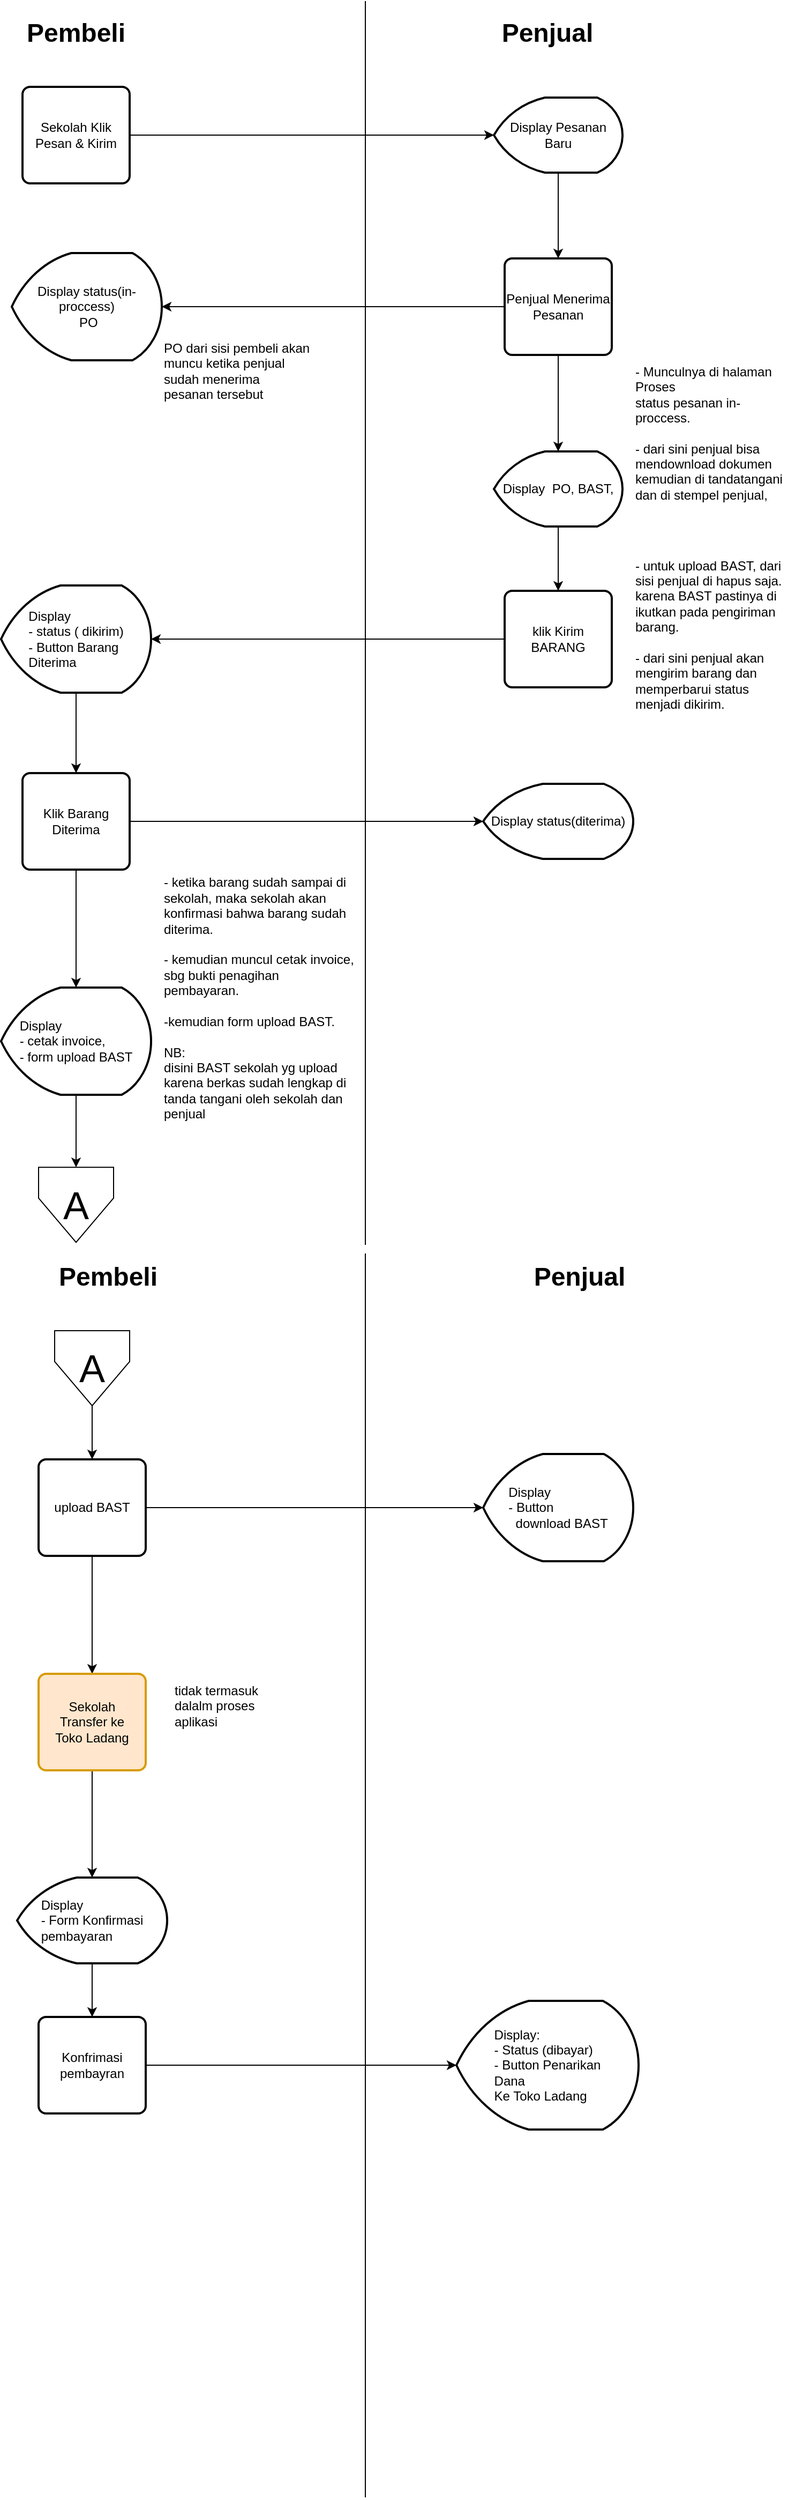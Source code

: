 <mxfile version="12.4.2" type="device" pages="1"><diagram id="bQNjIFgdqXhfzai3ImH4" name="Page-1"><mxGraphModel dx="920" dy="612" grid="1" gridSize="10" guides="1" tooltips="1" connect="1" arrows="1" fold="1" page="1" pageScale="1" pageWidth="827" pageHeight="1169" math="0" shadow="0"><root><mxCell id="0"/><mxCell id="1" parent="0"/><mxCell id="8NSsvKZRu3ALmK2wy1-5-13" style="edgeStyle=orthogonalEdgeStyle;rounded=0;orthogonalLoop=1;jettySize=auto;html=1;" edge="1" parent="1" source="8NSsvKZRu3ALmK2wy1-5-5" target="8NSsvKZRu3ALmK2wy1-5-7"><mxGeometry relative="1" as="geometry"/></mxCell><mxCell id="8NSsvKZRu3ALmK2wy1-5-5" value="Sekolah Klik Pesan &amp;amp; Kirim" style="rounded=1;whiteSpace=wrap;html=1;absoluteArcSize=1;arcSize=14;strokeWidth=2;fillColor=none;" vertex="1" parent="1"><mxGeometry x="80" y="80" width="100" height="90" as="geometry"/></mxCell><mxCell id="8z4v2yMz8odQWTCTgIxy-1" style="edgeStyle=orthogonalEdgeStyle;rounded=0;orthogonalLoop=1;jettySize=auto;html=1;entryX=0.5;entryY=0;entryDx=0;entryDy=0;entryPerimeter=0;" edge="1" parent="1" source="8NSsvKZRu3ALmK2wy1-5-6" target="8NSsvKZRu3ALmK2wy1-5-15"><mxGeometry relative="1" as="geometry"/></mxCell><mxCell id="8z4v2yMz8odQWTCTgIxy-3" style="edgeStyle=orthogonalEdgeStyle;rounded=0;orthogonalLoop=1;jettySize=auto;html=1;entryX=1;entryY=0.5;entryDx=0;entryDy=0;entryPerimeter=0;" edge="1" parent="1" source="8NSsvKZRu3ALmK2wy1-5-6" target="8z4v2yMz8odQWTCTgIxy-2"><mxGeometry relative="1" as="geometry"/></mxCell><mxCell id="8NSsvKZRu3ALmK2wy1-5-6" value="Penjual Menerima Pesanan" style="rounded=1;whiteSpace=wrap;html=1;absoluteArcSize=1;arcSize=14;strokeWidth=2;fillColor=none;" vertex="1" parent="1"><mxGeometry x="530" y="240" width="100" height="90" as="geometry"/></mxCell><mxCell id="8NSsvKZRu3ALmK2wy1-5-14" style="edgeStyle=orthogonalEdgeStyle;rounded=0;orthogonalLoop=1;jettySize=auto;html=1;entryX=0.5;entryY=0;entryDx=0;entryDy=0;" edge="1" parent="1" source="8NSsvKZRu3ALmK2wy1-5-7" target="8NSsvKZRu3ALmK2wy1-5-6"><mxGeometry relative="1" as="geometry"/></mxCell><mxCell id="8NSsvKZRu3ALmK2wy1-5-7" value="Display Pesanan Baru" style="strokeWidth=2;html=1;shape=mxgraph.flowchart.display;whiteSpace=wrap;fillColor=none;" vertex="1" parent="1"><mxGeometry x="520" y="90" width="120" height="70" as="geometry"/></mxCell><mxCell id="8NSsvKZRu3ALmK2wy1-5-8" value="&lt;b&gt;&lt;font style=&quot;font-size: 24px&quot;&gt;Pembeli&lt;/font&gt;&lt;/b&gt;" style="text;html=1;strokeColor=none;fillColor=none;align=center;verticalAlign=middle;whiteSpace=wrap;rounded=0;" vertex="1" parent="1"><mxGeometry x="80" y="20" width="100" height="20" as="geometry"/></mxCell><mxCell id="8NSsvKZRu3ALmK2wy1-5-10" value="&lt;b&gt;&lt;font style=&quot;font-size: 24px&quot;&gt;Penjual&lt;br&gt;&lt;/font&gt;&lt;/b&gt;" style="text;html=1;strokeColor=none;fillColor=none;align=center;verticalAlign=middle;whiteSpace=wrap;rounded=0;" vertex="1" parent="1"><mxGeometry x="520" y="20" width="100" height="20" as="geometry"/></mxCell><mxCell id="8NSsvKZRu3ALmK2wy1-5-11" value="" style="endArrow=none;html=1;" edge="1" parent="1"><mxGeometry width="50" height="50" relative="1" as="geometry"><mxPoint x="400" y="1160" as="sourcePoint"/><mxPoint x="400" as="targetPoint"/></mxGeometry></mxCell><mxCell id="tIR511N9QpP3hnIcQ3jv-3" style="edgeStyle=orthogonalEdgeStyle;rounded=0;orthogonalLoop=1;jettySize=auto;html=1;entryX=0.5;entryY=0;entryDx=0;entryDy=0;" edge="1" parent="1" source="8NSsvKZRu3ALmK2wy1-5-15" target="tIR511N9QpP3hnIcQ3jv-2"><mxGeometry relative="1" as="geometry"/></mxCell><mxCell id="8NSsvKZRu3ALmK2wy1-5-15" value="Display&amp;nbsp; PO, BAST," style="strokeWidth=2;html=1;shape=mxgraph.flowchart.display;whiteSpace=wrap;fillColor=none;" vertex="1" parent="1"><mxGeometry x="520" y="420" width="120" height="70" as="geometry"/></mxCell><mxCell id="8z4v2yMz8odQWTCTgIxy-2" value="Display status(in-proccess)&lt;br&gt;&amp;nbsp;PO" style="strokeWidth=2;html=1;shape=mxgraph.flowchart.display;whiteSpace=wrap;fillColor=none;" vertex="1" parent="1"><mxGeometry x="70" y="235" width="140" height="100" as="geometry"/></mxCell><mxCell id="tIR511N9QpP3hnIcQ3jv-1" value="- Munculnya di halaman Proses&amp;nbsp;&lt;br&gt;status pesanan in-proccess.&lt;br&gt;&lt;br&gt;- dari sini penjual bisa mendownload dokumen kemudian di tandatangani dan di stempel penjual,&amp;nbsp;" style="text;html=1;strokeColor=none;fillColor=none;align=left;verticalAlign=middle;whiteSpace=wrap;rounded=0;" vertex="1" parent="1"><mxGeometry x="650" y="320" width="150" height="165" as="geometry"/></mxCell><mxCell id="tIR511N9QpP3hnIcQ3jv-18" style="edgeStyle=orthogonalEdgeStyle;rounded=0;orthogonalLoop=1;jettySize=auto;html=1;entryX=1;entryY=0.5;entryDx=0;entryDy=0;entryPerimeter=0;" edge="1" parent="1" source="tIR511N9QpP3hnIcQ3jv-2" target="tIR511N9QpP3hnIcQ3jv-17"><mxGeometry relative="1" as="geometry"/></mxCell><mxCell id="tIR511N9QpP3hnIcQ3jv-2" value="klik Kirim BARANG" style="rounded=1;whiteSpace=wrap;html=1;absoluteArcSize=1;arcSize=14;strokeWidth=2;fillColor=none;" vertex="1" parent="1"><mxGeometry x="530" y="550" width="100" height="90" as="geometry"/></mxCell><mxCell id="tIR511N9QpP3hnIcQ3jv-4" value="- untuk upload BAST, dari sisi penjual di hapus saja. karena BAST pastinya di ikutkan pada pengiriman barang.&lt;br&gt;&lt;br&gt;- dari sini penjual akan mengirim barang dan memperbarui status menjadi dikirim." style="text;html=1;strokeColor=none;fillColor=none;align=left;verticalAlign=middle;whiteSpace=wrap;rounded=0;" vertex="1" parent="1"><mxGeometry x="650" y="512.5" width="150" height="157.5" as="geometry"/></mxCell><mxCell id="tIR511N9QpP3hnIcQ3jv-13" style="edgeStyle=orthogonalEdgeStyle;rounded=0;orthogonalLoop=1;jettySize=auto;html=1;entryX=0;entryY=0.5;entryDx=0;entryDy=0;entryPerimeter=0;" edge="1" parent="1" source="tIR511N9QpP3hnIcQ3jv-7" target="tIR511N9QpP3hnIcQ3jv-12"><mxGeometry relative="1" as="geometry"/></mxCell><mxCell id="tIR511N9QpP3hnIcQ3jv-20" style="edgeStyle=orthogonalEdgeStyle;rounded=0;orthogonalLoop=1;jettySize=auto;html=1;entryX=0.5;entryY=0;entryDx=0;entryDy=0;entryPerimeter=0;" edge="1" parent="1" source="tIR511N9QpP3hnIcQ3jv-7" target="tIR511N9QpP3hnIcQ3jv-16"><mxGeometry relative="1" as="geometry"/></mxCell><mxCell id="tIR511N9QpP3hnIcQ3jv-7" value="Klik Barang Diterima" style="rounded=1;whiteSpace=wrap;html=1;absoluteArcSize=1;arcSize=14;strokeWidth=2;fillColor=none;" vertex="1" parent="1"><mxGeometry x="80" y="720" width="100" height="90" as="geometry"/></mxCell><mxCell id="tIR511N9QpP3hnIcQ3jv-9" value="PO dari sisi pembeli akan muncu ketika penjual sudah menerima pesanan tersebut" style="text;html=1;strokeColor=none;fillColor=none;align=left;verticalAlign=middle;whiteSpace=wrap;rounded=0;" vertex="1" parent="1"><mxGeometry x="210" y="310" width="140" height="70" as="geometry"/></mxCell><mxCell id="tIR511N9QpP3hnIcQ3jv-12" value="Display status(diterima)" style="strokeWidth=2;html=1;shape=mxgraph.flowchart.display;whiteSpace=wrap;fillColor=none;" vertex="1" parent="1"><mxGeometry x="510" y="730" width="140" height="70" as="geometry"/></mxCell><mxCell id="evDZZ3ADQocJi3bmxAXv-7" style="edgeStyle=orthogonalEdgeStyle;rounded=0;orthogonalLoop=1;jettySize=auto;html=1;entryX=0.5;entryY=0;entryDx=0;entryDy=0;" edge="1" parent="1" source="tIR511N9QpP3hnIcQ3jv-16" target="evDZZ3ADQocJi3bmxAXv-6"><mxGeometry relative="1" as="geometry"/></mxCell><mxCell id="tIR511N9QpP3hnIcQ3jv-16" value="&lt;div style=&quot;text-align: left&quot;&gt;&lt;span&gt;Display&lt;/span&gt;&lt;/div&gt;&lt;div style=&quot;text-align: left&quot;&gt;&lt;span&gt;- cetak invoice,&lt;/span&gt;&lt;/div&gt;&lt;div style=&quot;text-align: left&quot;&gt;&lt;span&gt;- form upload BAST&lt;/span&gt;&lt;/div&gt;" style="strokeWidth=2;html=1;shape=mxgraph.flowchart.display;whiteSpace=wrap;fillColor=none;" vertex="1" parent="1"><mxGeometry x="60" y="920" width="140" height="100" as="geometry"/></mxCell><mxCell id="tIR511N9QpP3hnIcQ3jv-19" style="edgeStyle=orthogonalEdgeStyle;rounded=0;orthogonalLoop=1;jettySize=auto;html=1;entryX=0.5;entryY=0;entryDx=0;entryDy=0;" edge="1" parent="1" source="tIR511N9QpP3hnIcQ3jv-17" target="tIR511N9QpP3hnIcQ3jv-7"><mxGeometry relative="1" as="geometry"/></mxCell><mxCell id="tIR511N9QpP3hnIcQ3jv-17" value="&lt;div style=&quot;text-align: left&quot;&gt;&lt;span&gt;Display&lt;/span&gt;&lt;/div&gt;&lt;div style=&quot;text-align: left&quot;&gt;&lt;span&gt;- status ( dikirim)&lt;/span&gt;&lt;/div&gt;&lt;div style=&quot;text-align: left&quot;&gt;&lt;span&gt;- Button Barang&amp;nbsp;&lt;/span&gt;&lt;/div&gt;&lt;div style=&quot;text-align: left&quot;&gt;&lt;span&gt;Diterima&lt;/span&gt;&lt;/div&gt;" style="strokeWidth=2;html=1;shape=mxgraph.flowchart.display;whiteSpace=wrap;fillColor=none;" vertex="1" parent="1"><mxGeometry x="60" y="545" width="140" height="100" as="geometry"/></mxCell><mxCell id="evDZZ3ADQocJi3bmxAXv-1" value="- ketika barang sudah sampai di sekolah, maka sekolah akan konfirmasi bahwa barang sudah diterima.&lt;br&gt;&lt;br&gt;- kemudian muncul cetak invoice, sbg bukti penagihan pembayaran.&lt;br&gt;&lt;br&gt;-kemudian form upload BAST.&lt;br&gt;&lt;br&gt;NB:&lt;br&gt;disini BAST sekolah yg upload karena berkas sudah lengkap di tanda tangani oleh sekolah dan penjual" style="text;html=1;strokeColor=none;fillColor=none;align=left;verticalAlign=middle;whiteSpace=wrap;rounded=0;" vertex="1" parent="1"><mxGeometry x="210" y="780" width="180" height="300" as="geometry"/></mxCell><mxCell id="evDZZ3ADQocJi3bmxAXv-3" value="&lt;div style=&quot;text-align: left&quot;&gt;&lt;span&gt;Display&lt;/span&gt;&lt;/div&gt;&lt;div style=&quot;text-align: left&quot;&gt;&lt;span&gt;- Button&amp;nbsp;&lt;/span&gt;&lt;/div&gt;&lt;div style=&quot;text-align: left&quot;&gt;&lt;span&gt;&amp;nbsp; download&lt;/span&gt;&lt;span&gt;&amp;nbsp;BAST&lt;/span&gt;&lt;/div&gt;" style="strokeWidth=2;html=1;shape=mxgraph.flowchart.display;whiteSpace=wrap;fillColor=none;" vertex="1" parent="1"><mxGeometry x="510" y="1355" width="140" height="100" as="geometry"/></mxCell><mxCell id="evDZZ3ADQocJi3bmxAXv-6" value="&lt;font style=&quot;font-size: 36px&quot;&gt;A&lt;/font&gt;" style="shape=offPageConnector;whiteSpace=wrap;html=1;fillColor=none;align=center;size=0.589;" vertex="1" parent="1"><mxGeometry x="95" y="1087.59" width="70" height="70" as="geometry"/></mxCell><mxCell id="evDZZ3ADQocJi3bmxAXv-8" value="" style="endArrow=none;html=1;" edge="1" parent="1"><mxGeometry width="50" height="50" relative="1" as="geometry"><mxPoint x="400" y="2328" as="sourcePoint"/><mxPoint x="400" y="1168" as="targetPoint"/></mxGeometry></mxCell><mxCell id="evDZZ3ADQocJi3bmxAXv-9" value="&lt;b&gt;&lt;font style=&quot;font-size: 24px&quot;&gt;Pembeli&lt;/font&gt;&lt;/b&gt;" style="text;html=1;strokeColor=none;fillColor=none;align=center;verticalAlign=middle;whiteSpace=wrap;rounded=0;" vertex="1" parent="1"><mxGeometry x="110" y="1180" width="100" height="20" as="geometry"/></mxCell><mxCell id="evDZZ3ADQocJi3bmxAXv-10" value="&lt;b&gt;&lt;font style=&quot;font-size: 24px&quot;&gt;Penjual&lt;br&gt;&lt;/font&gt;&lt;/b&gt;" style="text;html=1;strokeColor=none;fillColor=none;align=center;verticalAlign=middle;whiteSpace=wrap;rounded=0;" vertex="1" parent="1"><mxGeometry x="550" y="1180" width="100" height="20" as="geometry"/></mxCell><mxCell id="evDZZ3ADQocJi3bmxAXv-14" style="edgeStyle=orthogonalEdgeStyle;rounded=0;orthogonalLoop=1;jettySize=auto;html=1;" edge="1" parent="1" source="evDZZ3ADQocJi3bmxAXv-11" target="evDZZ3ADQocJi3bmxAXv-3"><mxGeometry relative="1" as="geometry"/></mxCell><mxCell id="evDZZ3ADQocJi3bmxAXv-18" style="edgeStyle=orthogonalEdgeStyle;rounded=0;orthogonalLoop=1;jettySize=auto;html=1;entryX=0.5;entryY=0;entryDx=0;entryDy=0;" edge="1" parent="1" source="evDZZ3ADQocJi3bmxAXv-11" target="evDZZ3ADQocJi3bmxAXv-16"><mxGeometry relative="1" as="geometry"/></mxCell><mxCell id="evDZZ3ADQocJi3bmxAXv-11" value="upload BAST" style="rounded=1;whiteSpace=wrap;html=1;absoluteArcSize=1;arcSize=14;strokeWidth=2;fillColor=none;" vertex="1" parent="1"><mxGeometry x="95" y="1360" width="100" height="90" as="geometry"/></mxCell><mxCell id="evDZZ3ADQocJi3bmxAXv-13" style="edgeStyle=orthogonalEdgeStyle;rounded=0;orthogonalLoop=1;jettySize=auto;html=1;entryX=0.5;entryY=0;entryDx=0;entryDy=0;" edge="1" parent="1" source="evDZZ3ADQocJi3bmxAXv-12" target="evDZZ3ADQocJi3bmxAXv-11"><mxGeometry relative="1" as="geometry"/></mxCell><mxCell id="evDZZ3ADQocJi3bmxAXv-12" value="&lt;font style=&quot;font-size: 36px&quot;&gt;A&lt;/font&gt;" style="shape=offPageConnector;whiteSpace=wrap;html=1;fillColor=none;align=center;size=0.589;" vertex="1" parent="1"><mxGeometry x="110" y="1240" width="70" height="70" as="geometry"/></mxCell><mxCell id="evDZZ3ADQocJi3bmxAXv-21" style="edgeStyle=orthogonalEdgeStyle;rounded=0;orthogonalLoop=1;jettySize=auto;html=1;entryX=0.5;entryY=0;entryDx=0;entryDy=0;" edge="1" parent="1" source="evDZZ3ADQocJi3bmxAXv-15" target="evDZZ3ADQocJi3bmxAXv-20"><mxGeometry relative="1" as="geometry"/></mxCell><mxCell id="evDZZ3ADQocJi3bmxAXv-15" value="&lt;div style=&quot;text-align: left&quot;&gt;&lt;span&gt;Display&lt;/span&gt;&lt;/div&gt;&lt;div style=&quot;text-align: left&quot;&gt;&lt;span&gt;- Form Konfirmasi&lt;/span&gt;&lt;/div&gt;&lt;div style=&quot;text-align: left&quot;&gt;&lt;span&gt;pembayaran&lt;/span&gt;&lt;/div&gt;" style="strokeWidth=2;html=1;shape=mxgraph.flowchart.display;whiteSpace=wrap;fillColor=none;" vertex="1" parent="1"><mxGeometry x="75" y="1750" width="140" height="80" as="geometry"/></mxCell><mxCell id="evDZZ3ADQocJi3bmxAXv-19" style="edgeStyle=orthogonalEdgeStyle;rounded=0;orthogonalLoop=1;jettySize=auto;html=1;entryX=0.5;entryY=0;entryDx=0;entryDy=0;entryPerimeter=0;" edge="1" parent="1" source="evDZZ3ADQocJi3bmxAXv-16" target="evDZZ3ADQocJi3bmxAXv-15"><mxGeometry relative="1" as="geometry"/></mxCell><mxCell id="evDZZ3ADQocJi3bmxAXv-16" value="Sekolah &lt;br&gt;Transfer ke &lt;br&gt;Toko Ladang" style="rounded=1;whiteSpace=wrap;html=1;absoluteArcSize=1;arcSize=14;strokeWidth=2;fillColor=#ffe6cc;strokeColor=#d79b00;" vertex="1" parent="1"><mxGeometry x="95" y="1560" width="100" height="90" as="geometry"/></mxCell><mxCell id="evDZZ3ADQocJi3bmxAXv-17" value="tidak termasuk dalalm proses aplikasi" style="text;html=1;strokeColor=none;fillColor=none;align=left;verticalAlign=middle;whiteSpace=wrap;rounded=0;" vertex="1" parent="1"><mxGeometry x="220" y="1560" width="90" height="60" as="geometry"/></mxCell><mxCell id="evDZZ3ADQocJi3bmxAXv-23" style="edgeStyle=orthogonalEdgeStyle;rounded=0;orthogonalLoop=1;jettySize=auto;html=1;entryX=0;entryY=0.5;entryDx=0;entryDy=0;entryPerimeter=0;" edge="1" parent="1" source="evDZZ3ADQocJi3bmxAXv-20" target="evDZZ3ADQocJi3bmxAXv-22"><mxGeometry relative="1" as="geometry"/></mxCell><mxCell id="evDZZ3ADQocJi3bmxAXv-20" value="Konfrimasi pembayran" style="rounded=1;whiteSpace=wrap;html=1;absoluteArcSize=1;arcSize=14;strokeWidth=2;fillColor=none;" vertex="1" parent="1"><mxGeometry x="95" y="1880" width="100" height="90" as="geometry"/></mxCell><mxCell id="evDZZ3ADQocJi3bmxAXv-22" value="&lt;div style=&quot;text-align: left&quot;&gt;&lt;span&gt;Display:&lt;/span&gt;&lt;/div&gt;&lt;div style=&quot;text-align: left&quot;&gt;&lt;span&gt;- Status (dibayar)&lt;/span&gt;&lt;/div&gt;&lt;div style=&quot;text-align: left&quot;&gt;&lt;span&gt;- Button Penarikan&lt;/span&gt;&lt;/div&gt;&lt;div style=&quot;text-align: left&quot;&gt;Dana&amp;nbsp;&lt;/div&gt;&lt;div style=&quot;text-align: left&quot;&gt;Ke Toko Ladang&lt;/div&gt;" style="strokeWidth=2;html=1;shape=mxgraph.flowchart.display;whiteSpace=wrap;fillColor=none;" vertex="1" parent="1"><mxGeometry x="485" y="1865" width="170" height="120" as="geometry"/></mxCell></root></mxGraphModel></diagram></mxfile>